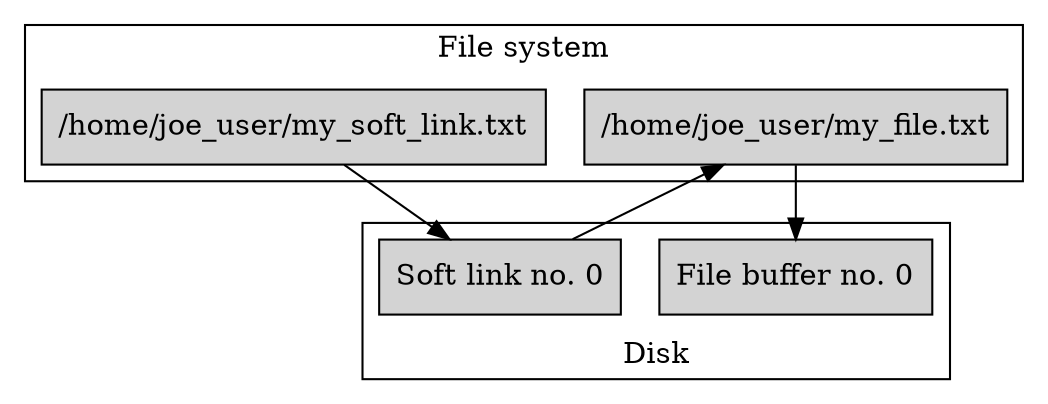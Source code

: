 
strict digraph {

    hardlink0 [label="/home/joe_user/my_file.txt" shape=box style=filled]
    softlink0 [label="/home/joe_user/my_soft_link.txt" shape=box style=filled]

    fbuf0 [label="File buffer no. 0" shape=box style=filled]
    slbuf0 [label="Soft link no. 0" shape=box style=filled]

    subgraph cluster_vfs {
        label="File system"

        hardlink0
        softlink0
    }
    subgraph cluster_disk {
        label="Disk"
        labelloc=b

        fbuf0
        slbuf0
    }

    hardlink0 -> fbuf0
    softlink0 -> slbuf0
    slbuf0 -> hardlink0
}
